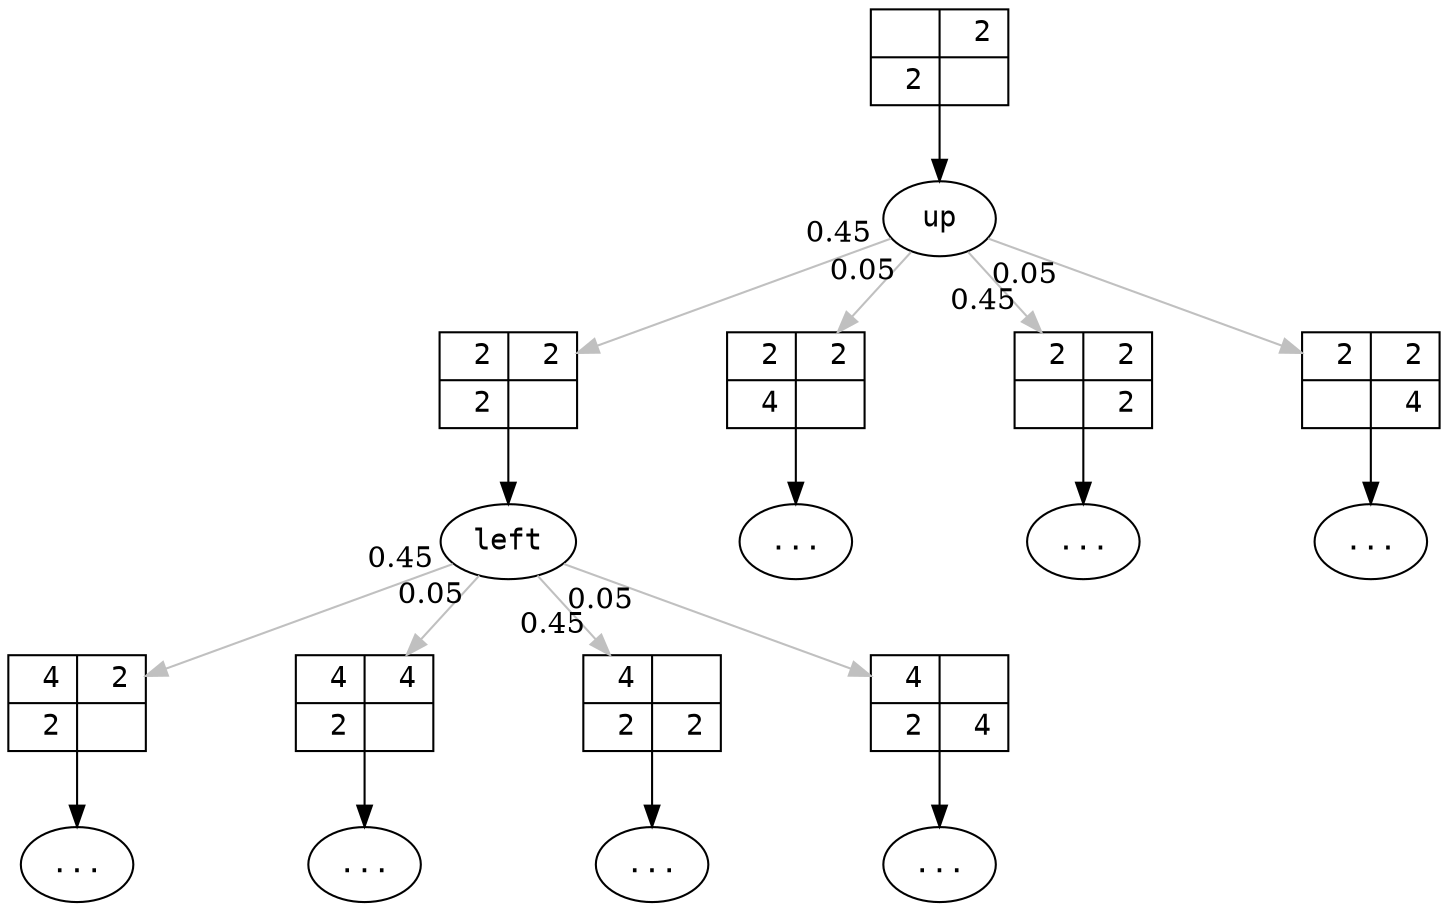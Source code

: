 digraph {
  nodesep=1;
  node [fontname="Courier"];
  s0_1_1_0 [shape=record, label="{{&nbsp;&nbsp;|&nbsp;2}|{&nbsp;2|&nbsp;&nbsp;}}"];
  s1_1_1_0 [shape=record, label="{{&nbsp;2|&nbsp;2}|{&nbsp;2|&nbsp;&nbsp;}}"];
  s1_1_2_0 [shape=record, label="{{&nbsp;2|&nbsp;2}|{&nbsp;4|&nbsp;&nbsp;}}"];
  s1_1_0_1 [shape=record, label="{{&nbsp;2|&nbsp;2}|{&nbsp;&nbsp;|&nbsp;2}}"];
  s1_1_0_2 [shape=record, label="{{&nbsp;2|&nbsp;2}|{&nbsp;&nbsp;|&nbsp;4}}"];

  up [label="up"]
  s0_1_1_0 -> up
  up -> s1_1_1_0 [labeldistance=2.5, taillabel=" 0.45 ", color=grey];
  up -> s1_1_2_0 [labeldistance=2.5, taillabel=" 0.05 ", color=grey];
  up -> s1_1_0_1 [labeldistance=2.5, taillabel=" 0.45 ", color=grey];
  up -> s1_1_0_2 [labeldistance=2.5, taillabel=" 0.05 ", color=grey];

  a2 [label="..."]
  a3 [label="..."]
  a4 [label="..."]

  s1_1_2_0 -> a2
  s1_1_0_1 -> a3
  s1_1_0_2 -> a4

  s2_1_1_0 [shape=record, label="{{&nbsp;4|&nbsp;2}|{&nbsp;2|&nbsp;&nbsp;}}"];
  s2_1_2_0 [shape=record, label="{{&nbsp;4|&nbsp;4}|{&nbsp;2|&nbsp;&nbsp;}}"];
  s2_1_0_1 [shape=record, label="{{&nbsp;4|&nbsp;&nbsp;}|{&nbsp;2|&nbsp;2}}"];
  s2_1_0_2 [shape=record, label="{{&nbsp;4|&nbsp;&nbsp;}|{&nbsp;2|&nbsp;4}}"];
  left [label="left"]
  s1_1_1_0 -> left
  left -> s2_1_1_0 [labeldistance=2.5, taillabel=" 0.45 ", color=grey];
  left -> s2_1_2_0 [labeldistance=2.5, taillabel=" 0.05 ", color=grey];
  left -> s2_1_0_1 [labeldistance=2.5, taillabel=" 0.45 ", color=grey];
  left -> s2_1_0_2 [labeldistance=2.5, taillabel=" 0.05 ", color=grey];

  a5 [label="..."]
  a6 [label="..."]
  a7 [label="..."]
  a8 [label="..."]

  s2_1_1_0 -> a5
  s2_1_2_0 -> a6
  s2_1_0_1 -> a7
  s2_1_0_2 -> a8
}
